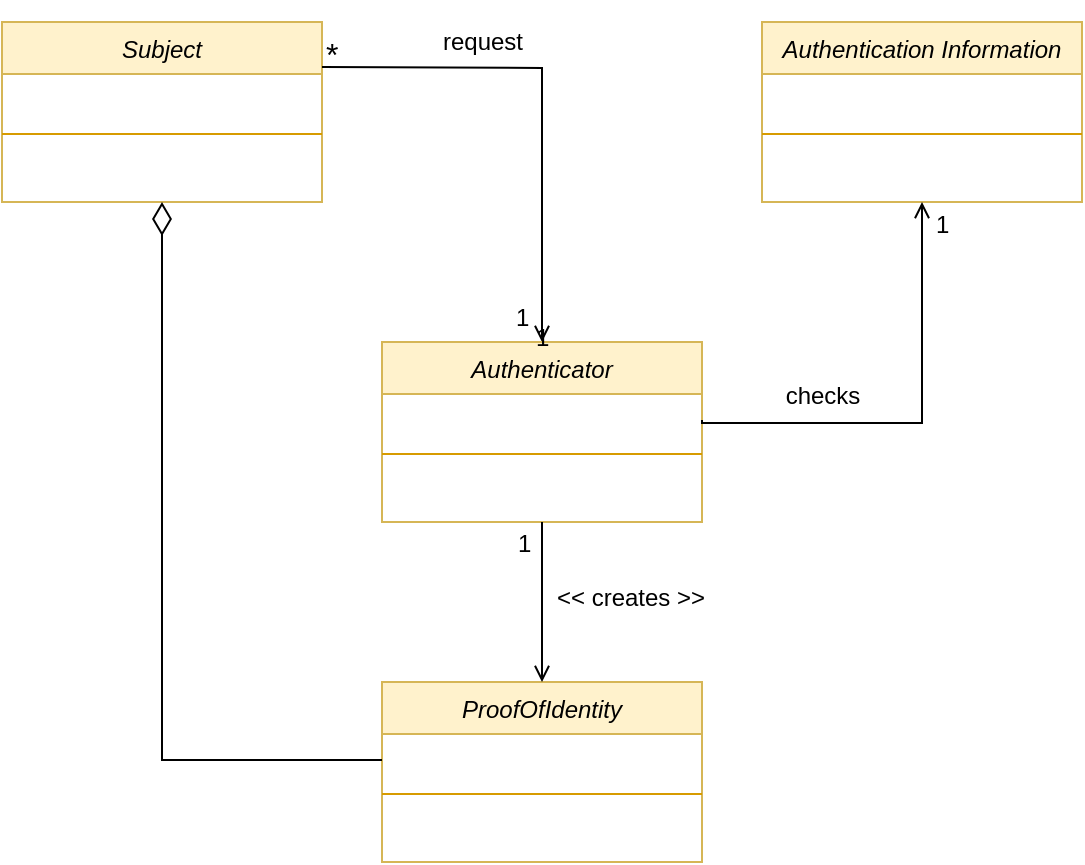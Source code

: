 <mxfile version="15.5.2" type="github">
  <diagram id="C5RBs43oDa-KdzZeNtuy" name="Page-1">
    <mxGraphModel dx="1256" dy="764" grid="1" gridSize="10" guides="1" tooltips="1" connect="1" arrows="1" fold="1" page="1" pageScale="1" pageWidth="827" pageHeight="1169" math="0" shadow="0">
      <root>
        <mxCell id="WIyWlLk6GJQsqaUBKTNV-0" />
        <mxCell id="WIyWlLk6GJQsqaUBKTNV-1" parent="WIyWlLk6GJQsqaUBKTNV-0" />
        <mxCell id="zkfFHV4jXpPFQw0GAbJ--0" value="Subject" style="swimlane;fontStyle=2;align=center;verticalAlign=top;childLayout=stackLayout;horizontal=1;startSize=26;horizontalStack=0;resizeParent=1;resizeLast=0;collapsible=1;marginBottom=0;rounded=0;shadow=0;strokeWidth=1;fillColor=#fff2cc;strokeColor=#d6b656;" parent="WIyWlLk6GJQsqaUBKTNV-1" vertex="1">
          <mxGeometry x="150" y="130" width="160" height="90" as="geometry">
            <mxRectangle x="230" y="140" width="160" height="26" as="alternateBounds" />
          </mxGeometry>
        </mxCell>
        <mxCell id="zkfFHV4jXpPFQw0GAbJ--1" value=" " style="text;align=left;verticalAlign=top;spacingLeft=4;spacingRight=4;overflow=hidden;rotatable=0;points=[[0,0.5],[1,0.5]];portConstraint=eastwest;" parent="zkfFHV4jXpPFQw0GAbJ--0" vertex="1">
          <mxGeometry y="26" width="160" height="26" as="geometry" />
        </mxCell>
        <mxCell id="zkfFHV4jXpPFQw0GAbJ--4" value="" style="line;html=1;strokeWidth=1;align=left;verticalAlign=middle;spacingTop=-1;spacingLeft=3;spacingRight=3;rotatable=0;labelPosition=right;points=[];portConstraint=eastwest;fillColor=#ffe6cc;strokeColor=#d79b00;" parent="zkfFHV4jXpPFQw0GAbJ--0" vertex="1">
          <mxGeometry y="52" width="160" height="8" as="geometry" />
        </mxCell>
        <mxCell id="zkfFHV4jXpPFQw0GAbJ--26" value="" style="endArrow=open;shadow=0;strokeWidth=1;rounded=0;endFill=1;edgeStyle=elbowEdgeStyle;elbow=vertical;entryX=0.5;entryY=0;entryDx=0;entryDy=0;exitX=1;exitY=0.25;exitDx=0;exitDy=0;" parent="WIyWlLk6GJQsqaUBKTNV-1" source="zkfFHV4jXpPFQw0GAbJ--0" target="SCRDsqHLpPAUCvbPR23u-4" edge="1">
          <mxGeometry x="0.5" y="41" relative="1" as="geometry">
            <mxPoint x="380" y="192" as="sourcePoint" />
            <mxPoint x="508" y="165" as="targetPoint" />
            <mxPoint x="-40" y="32" as="offset" />
            <Array as="points">
              <mxPoint x="370" y="153" />
            </Array>
          </mxGeometry>
        </mxCell>
        <mxCell id="zkfFHV4jXpPFQw0GAbJ--27" value="*" style="resizable=0;align=left;verticalAlign=bottom;labelBackgroundColor=none;fontSize=16;" parent="zkfFHV4jXpPFQw0GAbJ--26" connectable="0" vertex="1">
          <mxGeometry x="-1" relative="1" as="geometry">
            <mxPoint y="4" as="offset" />
          </mxGeometry>
        </mxCell>
        <mxCell id="zkfFHV4jXpPFQw0GAbJ--29" value="request" style="text;html=1;resizable=0;points=[];;align=center;verticalAlign=middle;labelBackgroundColor=none;rounded=0;shadow=0;strokeWidth=1;fontSize=12;" parent="zkfFHV4jXpPFQw0GAbJ--26" vertex="1" connectable="0">
          <mxGeometry x="0.5" y="49" relative="1" as="geometry">
            <mxPoint x="-79" y="-88" as="offset" />
          </mxGeometry>
        </mxCell>
        <mxCell id="SCRDsqHLpPAUCvbPR23u-0" value="Authentication Information&#xa;" style="swimlane;fontStyle=2;align=center;verticalAlign=top;childLayout=stackLayout;horizontal=1;startSize=26;horizontalStack=0;resizeParent=1;resizeLast=0;collapsible=1;marginBottom=0;rounded=0;shadow=0;strokeWidth=1;fillColor=#fff2cc;strokeColor=#d6b656;" vertex="1" parent="WIyWlLk6GJQsqaUBKTNV-1">
          <mxGeometry x="530" y="130" width="160" height="90" as="geometry">
            <mxRectangle x="230" y="140" width="160" height="26" as="alternateBounds" />
          </mxGeometry>
        </mxCell>
        <mxCell id="SCRDsqHLpPAUCvbPR23u-1" value=" " style="text;align=left;verticalAlign=top;spacingLeft=4;spacingRight=4;overflow=hidden;rotatable=0;points=[[0,0.5],[1,0.5]];portConstraint=eastwest;" vertex="1" parent="SCRDsqHLpPAUCvbPR23u-0">
          <mxGeometry y="26" width="160" height="26" as="geometry" />
        </mxCell>
        <mxCell id="SCRDsqHLpPAUCvbPR23u-2" value="" style="line;html=1;strokeWidth=1;align=left;verticalAlign=middle;spacingTop=-1;spacingLeft=3;spacingRight=3;rotatable=0;labelPosition=right;points=[];portConstraint=eastwest;fillColor=#ffe6cc;strokeColor=#d79b00;" vertex="1" parent="SCRDsqHLpPAUCvbPR23u-0">
          <mxGeometry y="52" width="160" height="8" as="geometry" />
        </mxCell>
        <mxCell id="SCRDsqHLpPAUCvbPR23u-4" value="Authenticator" style="swimlane;fontStyle=2;align=center;verticalAlign=top;childLayout=stackLayout;horizontal=1;startSize=26;horizontalStack=0;resizeParent=1;resizeLast=0;collapsible=1;marginBottom=0;rounded=0;shadow=0;strokeWidth=1;fillColor=#fff2cc;strokeColor=#d6b656;" vertex="1" parent="WIyWlLk6GJQsqaUBKTNV-1">
          <mxGeometry x="340" y="290" width="160" height="90" as="geometry">
            <mxRectangle x="230" y="140" width="160" height="26" as="alternateBounds" />
          </mxGeometry>
        </mxCell>
        <mxCell id="SCRDsqHLpPAUCvbPR23u-5" value=" " style="text;align=left;verticalAlign=top;spacingLeft=4;spacingRight=4;overflow=hidden;rotatable=0;points=[[0,0.5],[1,0.5]];portConstraint=eastwest;" vertex="1" parent="SCRDsqHLpPAUCvbPR23u-4">
          <mxGeometry y="26" width="160" height="26" as="geometry" />
        </mxCell>
        <mxCell id="SCRDsqHLpPAUCvbPR23u-6" value="" style="line;html=1;strokeWidth=1;align=left;verticalAlign=middle;spacingTop=-1;spacingLeft=3;spacingRight=3;rotatable=0;labelPosition=right;points=[];portConstraint=eastwest;fillColor=#ffe6cc;strokeColor=#d79b00;" vertex="1" parent="SCRDsqHLpPAUCvbPR23u-4">
          <mxGeometry y="52" width="160" height="8" as="geometry" />
        </mxCell>
        <mxCell id="SCRDsqHLpPAUCvbPR23u-8" value="ProofOfIdentity" style="swimlane;fontStyle=2;align=center;verticalAlign=top;childLayout=stackLayout;horizontal=1;startSize=26;horizontalStack=0;resizeParent=1;resizeLast=0;collapsible=1;marginBottom=0;rounded=0;shadow=0;strokeWidth=1;fillColor=#fff2cc;strokeColor=#d6b656;" vertex="1" parent="WIyWlLk6GJQsqaUBKTNV-1">
          <mxGeometry x="340" y="460" width="160" height="90" as="geometry">
            <mxRectangle x="230" y="140" width="160" height="26" as="alternateBounds" />
          </mxGeometry>
        </mxCell>
        <mxCell id="SCRDsqHLpPAUCvbPR23u-9" value=" " style="text;align=left;verticalAlign=top;spacingLeft=4;spacingRight=4;overflow=hidden;rotatable=0;points=[[0,0.5],[1,0.5]];portConstraint=eastwest;" vertex="1" parent="SCRDsqHLpPAUCvbPR23u-8">
          <mxGeometry y="26" width="160" height="26" as="geometry" />
        </mxCell>
        <mxCell id="SCRDsqHLpPAUCvbPR23u-10" value="" style="line;html=1;strokeWidth=1;align=left;verticalAlign=middle;spacingTop=-1;spacingLeft=3;spacingRight=3;rotatable=0;labelPosition=right;points=[];portConstraint=eastwest;fillColor=#ffe6cc;strokeColor=#d79b00;" vertex="1" parent="SCRDsqHLpPAUCvbPR23u-8">
          <mxGeometry y="52" width="160" height="8" as="geometry" />
        </mxCell>
        <mxCell id="SCRDsqHLpPAUCvbPR23u-13" value="1" style="resizable=0;align=left;verticalAlign=bottom;labelBackgroundColor=none;fontSize=12;" connectable="0" vertex="1" parent="WIyWlLk6GJQsqaUBKTNV-1">
          <mxGeometry x="320" y="166.5" as="geometry">
            <mxPoint x="85" y="120" as="offset" />
          </mxGeometry>
        </mxCell>
        <mxCell id="SCRDsqHLpPAUCvbPR23u-18" value="" style="endArrow=open;shadow=0;strokeWidth=1;rounded=0;endFill=1;edgeStyle=elbowEdgeStyle;elbow=vertical;entryX=0.5;entryY=1;entryDx=0;entryDy=0;exitX=1;exitY=0.5;exitDx=0;exitDy=0;" edge="1" parent="WIyWlLk6GJQsqaUBKTNV-1" source="SCRDsqHLpPAUCvbPR23u-5" target="SCRDsqHLpPAUCvbPR23u-0">
          <mxGeometry x="0.5" y="41" relative="1" as="geometry">
            <mxPoint x="620" y="330" as="sourcePoint" />
            <mxPoint x="730" y="467.5" as="targetPoint" />
            <mxPoint x="-40" y="32" as="offset" />
            <Array as="points">
              <mxPoint x="680" y="330.5" />
            </Array>
          </mxGeometry>
        </mxCell>
        <mxCell id="SCRDsqHLpPAUCvbPR23u-20" value="checks" style="text;html=1;resizable=0;points=[];;align=center;verticalAlign=middle;labelBackgroundColor=none;rounded=0;shadow=0;strokeWidth=1;fontSize=12;" vertex="1" connectable="0" parent="SCRDsqHLpPAUCvbPR23u-18">
          <mxGeometry x="0.5" y="49" relative="1" as="geometry">
            <mxPoint x="-1" y="41" as="offset" />
          </mxGeometry>
        </mxCell>
        <mxCell id="SCRDsqHLpPAUCvbPR23u-21" value="1" style="resizable=0;align=left;verticalAlign=bottom;labelBackgroundColor=none;fontSize=12;" connectable="0" vertex="1" parent="WIyWlLk6GJQsqaUBKTNV-1">
          <mxGeometry x="530" y="120" as="geometry">
            <mxPoint x="85" y="120" as="offset" />
          </mxGeometry>
        </mxCell>
        <mxCell id="SCRDsqHLpPAUCvbPR23u-22" value="" style="endArrow=open;shadow=0;strokeWidth=1;rounded=0;endFill=1;edgeStyle=elbowEdgeStyle;elbow=vertical;entryX=0.5;entryY=0;entryDx=0;entryDy=0;exitX=0.5;exitY=1;exitDx=0;exitDy=0;" edge="1" parent="WIyWlLk6GJQsqaUBKTNV-1" source="SCRDsqHLpPAUCvbPR23u-4" target="SCRDsqHLpPAUCvbPR23u-8">
          <mxGeometry relative="1" as="geometry">
            <mxPoint x="320" y="162.5" as="sourcePoint" />
            <mxPoint x="430" y="300" as="targetPoint" />
          </mxGeometry>
        </mxCell>
        <mxCell id="SCRDsqHLpPAUCvbPR23u-25" value="&amp;lt;&amp;lt; creates &amp;gt;&amp;gt;" style="text;html=1;resizable=0;points=[];;align=center;verticalAlign=middle;labelBackgroundColor=none;rounded=0;shadow=0;strokeWidth=1;fontSize=12;" vertex="1" connectable="0" parent="WIyWlLk6GJQsqaUBKTNV-1">
          <mxGeometry x="452" y="420" as="geometry">
            <mxPoint x="12" y="-2" as="offset" />
          </mxGeometry>
        </mxCell>
        <mxCell id="SCRDsqHLpPAUCvbPR23u-26" value="" style="endArrow=diamondThin;shadow=0;strokeWidth=1;rounded=0;endFill=0;edgeStyle=elbowEdgeStyle;elbow=vertical;entryX=0.5;entryY=1;entryDx=0;entryDy=0;exitX=0;exitY=0.5;exitDx=0;exitDy=0;endSize=14;" edge="1" parent="WIyWlLk6GJQsqaUBKTNV-1" source="SCRDsqHLpPAUCvbPR23u-9" target="zkfFHV4jXpPFQw0GAbJ--0">
          <mxGeometry x="0.5" y="41" relative="1" as="geometry">
            <mxPoint x="100" y="351.25" as="sourcePoint" />
            <mxPoint x="210" y="488.75" as="targetPoint" />
            <mxPoint x="-40" y="32" as="offset" />
            <Array as="points">
              <mxPoint x="280" y="499" />
            </Array>
          </mxGeometry>
        </mxCell>
        <mxCell id="SCRDsqHLpPAUCvbPR23u-29" value="1" style="resizable=0;align=left;verticalAlign=bottom;labelBackgroundColor=none;fontSize=12;" connectable="0" vertex="1" parent="WIyWlLk6GJQsqaUBKTNV-1">
          <mxGeometry x="330" y="176.5" as="geometry">
            <mxPoint x="85" y="120" as="offset" />
          </mxGeometry>
        </mxCell>
        <mxCell id="SCRDsqHLpPAUCvbPR23u-30" value="1" style="resizable=0;align=left;verticalAlign=bottom;labelBackgroundColor=none;fontSize=12;" connectable="0" vertex="1" parent="WIyWlLk6GJQsqaUBKTNV-1">
          <mxGeometry x="334" y="127.5" as="geometry">
            <mxPoint x="72" y="272" as="offset" />
          </mxGeometry>
        </mxCell>
      </root>
    </mxGraphModel>
  </diagram>
</mxfile>
